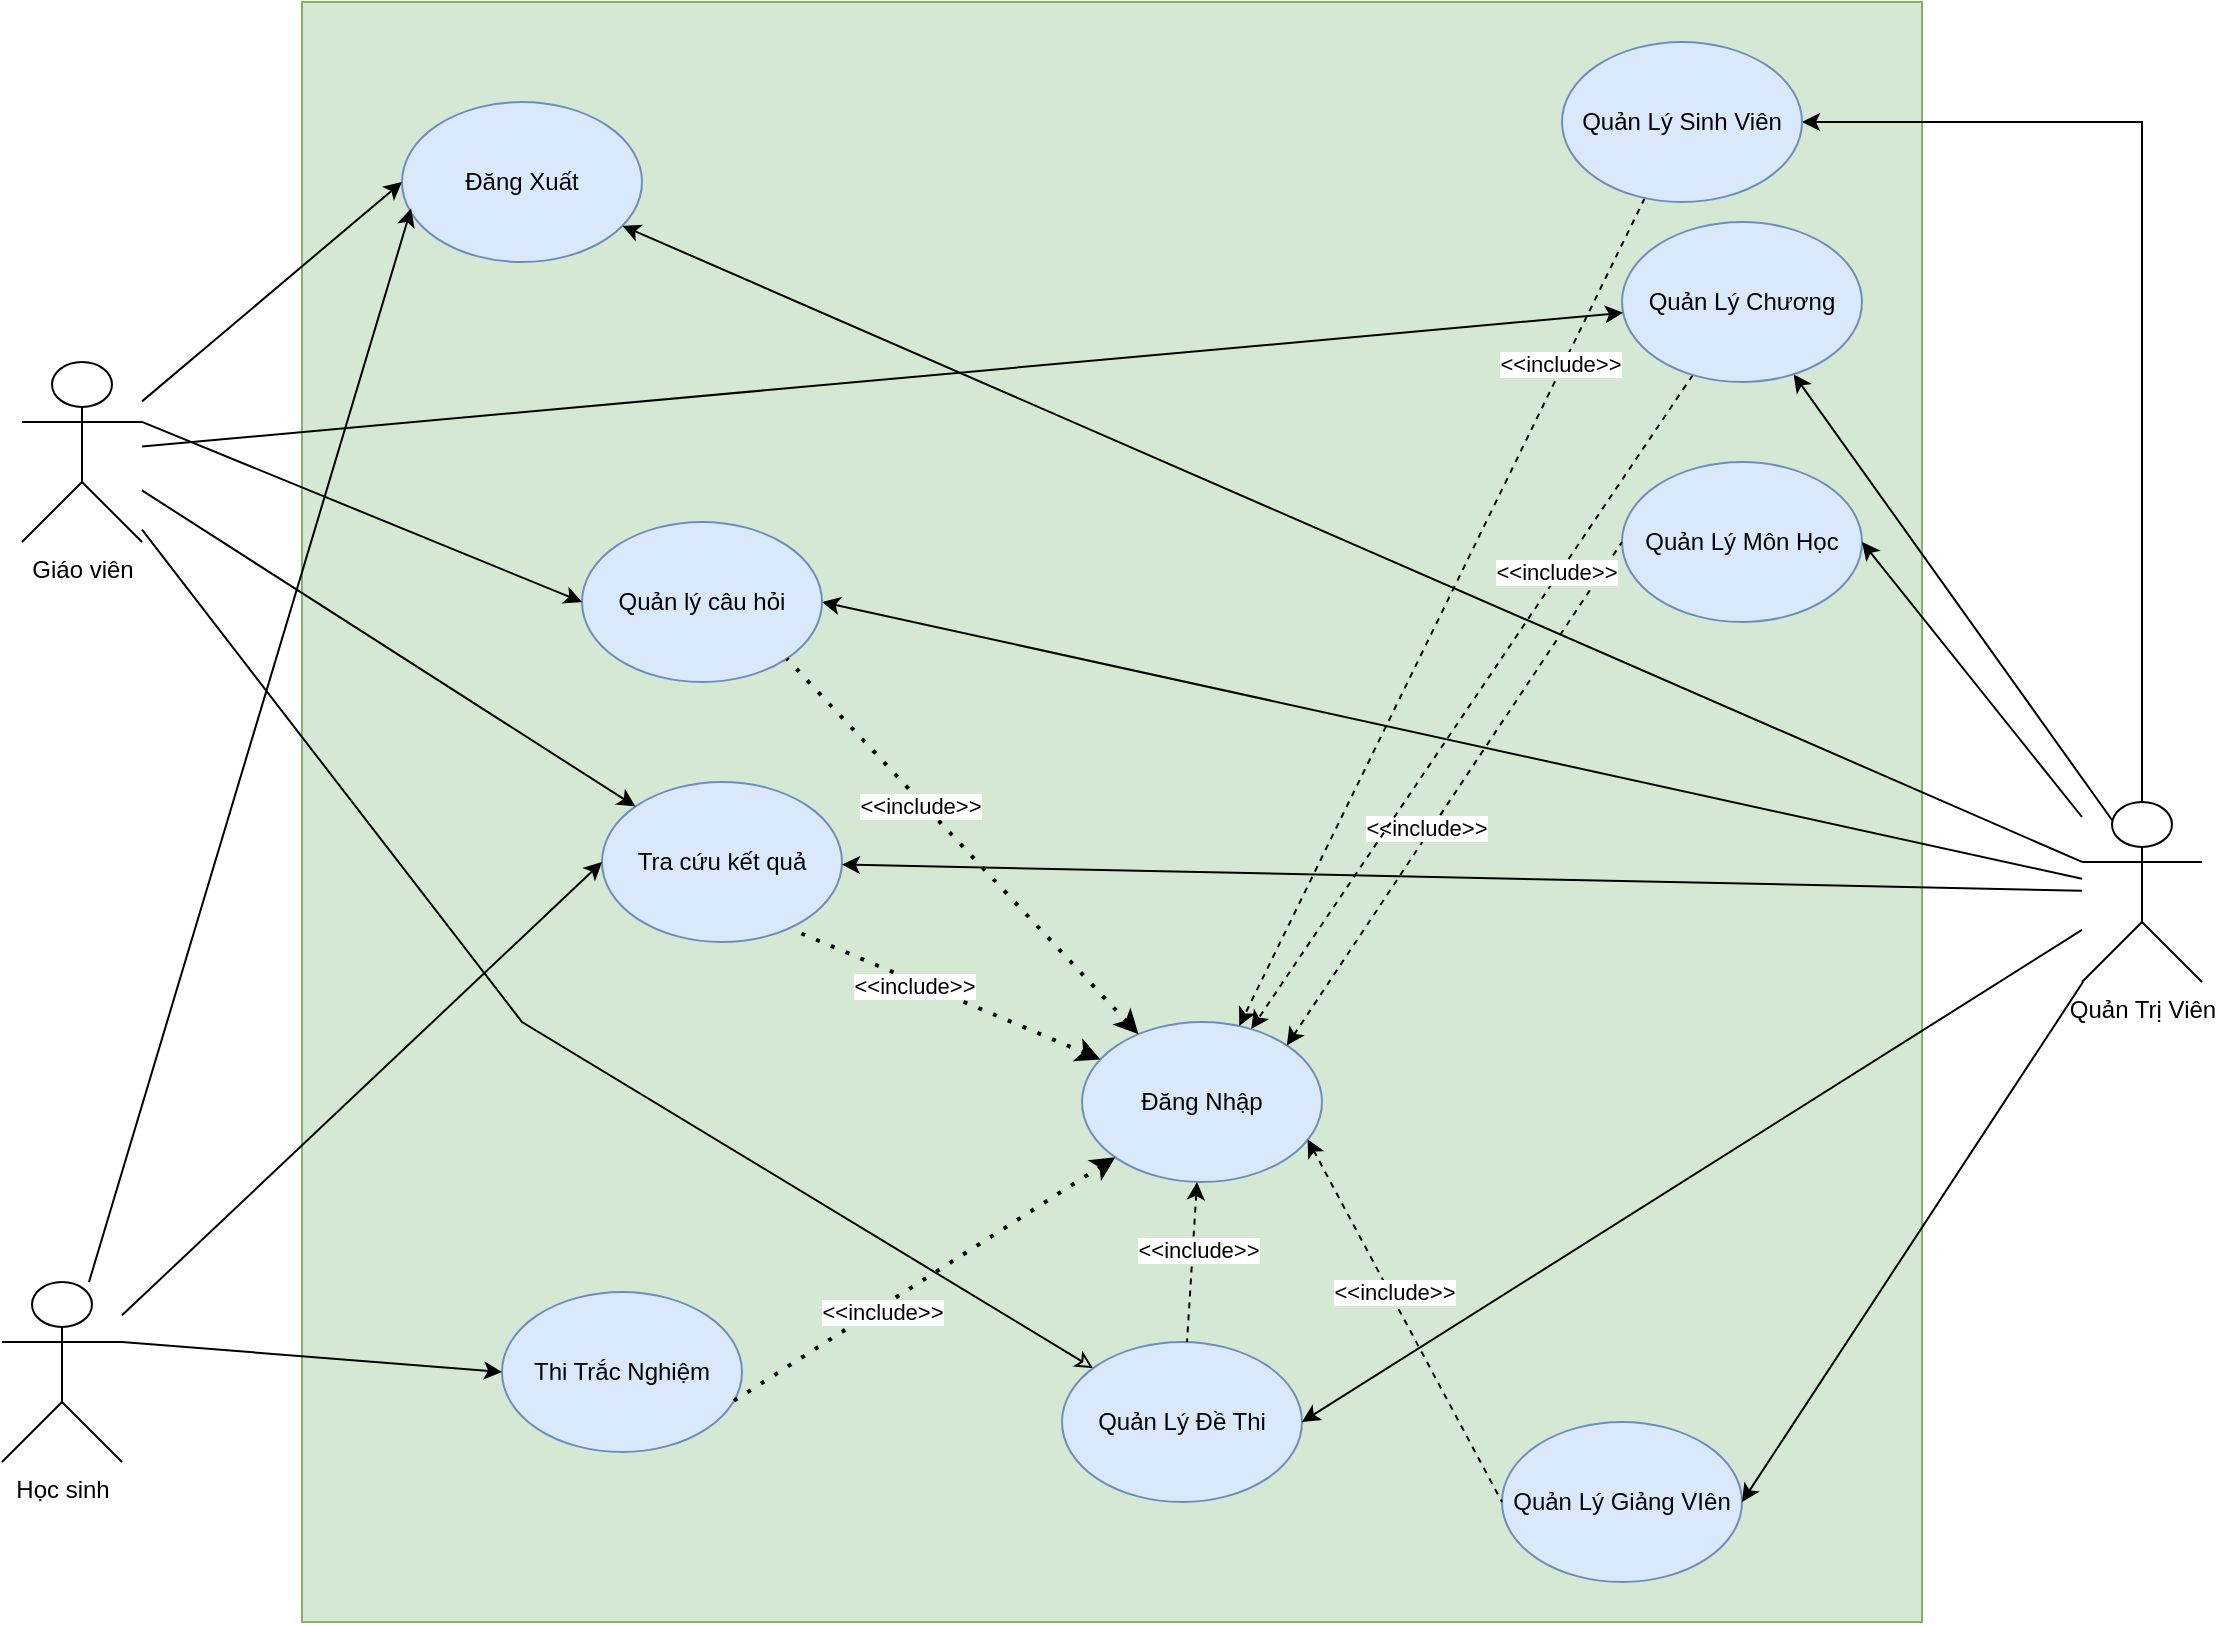 <mxfile version="22.1.11" type="device" pages="2">
  <diagram name="Trang-1" id="SUtpHRZysYcwdnRIezqp">
    <mxGraphModel dx="1972" dy="811" grid="1" gridSize="10" guides="1" tooltips="1" connect="1" arrows="1" fold="1" page="1" pageScale="1" pageWidth="827" pageHeight="1169" math="0" shadow="0">
      <root>
        <mxCell id="0" />
        <mxCell id="1" parent="0" />
        <mxCell id="XliUAWEANQiwk1mUZGUS-1" value="Quản Trị Viên" style="shape=umlActor;verticalLabelPosition=bottom;verticalAlign=top;html=1;outlineConnect=0;" parent="1" vertex="1">
          <mxGeometry x="950" y="450" width="60" height="90" as="geometry" />
        </mxCell>
        <mxCell id="sksLSkYZdCt6uy0x5Zyz-1" value="Giáo viên" style="shape=umlActor;verticalLabelPosition=bottom;verticalAlign=top;html=1;outlineConnect=0;" parent="1" vertex="1">
          <mxGeometry x="-80" y="230" width="60" height="90" as="geometry" />
        </mxCell>
        <mxCell id="sksLSkYZdCt6uy0x5Zyz-2" value="Học sinh" style="shape=umlActor;verticalLabelPosition=bottom;verticalAlign=top;html=1;outlineConnect=0;" parent="1" vertex="1">
          <mxGeometry x="-90" y="690" width="60" height="90" as="geometry" />
        </mxCell>
        <mxCell id="sksLSkYZdCt6uy0x5Zyz-5" value="" style="rounded=0;whiteSpace=wrap;html=1;fillColor=#d5e8d4;strokeColor=#82b366;" parent="1" vertex="1">
          <mxGeometry x="60" y="50" width="810" height="810" as="geometry" />
        </mxCell>
        <mxCell id="sksLSkYZdCt6uy0x5Zyz-9" value="Đăng Xuất" style="ellipse;whiteSpace=wrap;html=1;fillColor=#dae8fc;strokeColor=#6c8ebf;" parent="1" vertex="1">
          <mxGeometry x="110" y="100" width="120" height="80" as="geometry" />
        </mxCell>
        <mxCell id="sksLSkYZdCt6uy0x5Zyz-10" value="" style="endArrow=classic;html=1;rounded=0;entryX=0.038;entryY=0.666;entryDx=0;entryDy=0;entryPerimeter=0;startArrow=none;startFill=0;endFill=1;" parent="1" source="sksLSkYZdCt6uy0x5Zyz-2" target="sksLSkYZdCt6uy0x5Zyz-9" edge="1">
          <mxGeometry width="50" height="50" relative="1" as="geometry">
            <mxPoint x="-20" y="520" as="sourcePoint" />
            <mxPoint x="340" y="580" as="targetPoint" />
          </mxGeometry>
        </mxCell>
        <mxCell id="sksLSkYZdCt6uy0x5Zyz-12" value="" style="endArrow=classic;html=1;rounded=0;entryX=0;entryY=0.5;entryDx=0;entryDy=0;endFill=1;" parent="1" source="sksLSkYZdCt6uy0x5Zyz-1" target="sksLSkYZdCt6uy0x5Zyz-9" edge="1">
          <mxGeometry width="50" height="50" relative="1" as="geometry">
            <mxPoint x="-20" y="720" as="sourcePoint" />
            <mxPoint x="168" y="248" as="targetPoint" />
          </mxGeometry>
        </mxCell>
        <mxCell id="sksLSkYZdCt6uy0x5Zyz-14" value="" style="endArrow=none;html=1;rounded=0;entryX=0;entryY=0.333;entryDx=0;entryDy=0;entryPerimeter=0;startArrow=classic;startFill=1;" parent="1" source="sksLSkYZdCt6uy0x5Zyz-9" target="XliUAWEANQiwk1mUZGUS-1" edge="1">
          <mxGeometry width="50" height="50" relative="1" as="geometry">
            <mxPoint x="430" y="500" as="sourcePoint" />
            <mxPoint x="480" y="450" as="targetPoint" />
          </mxGeometry>
        </mxCell>
        <mxCell id="sksLSkYZdCt6uy0x5Zyz-19" value="Quản lý câu hỏi" style="ellipse;whiteSpace=wrap;html=1;fillColor=#dae8fc;strokeColor=#6c8ebf;" parent="1" vertex="1">
          <mxGeometry x="200" y="310" width="120" height="80" as="geometry" />
        </mxCell>
        <mxCell id="sksLSkYZdCt6uy0x5Zyz-20" value="Đăng Nhập" style="ellipse;whiteSpace=wrap;html=1;fillColor=#dae8fc;strokeColor=#6c8ebf;" parent="1" vertex="1">
          <mxGeometry x="450" y="560" width="120" height="80" as="geometry" />
        </mxCell>
        <mxCell id="sksLSkYZdCt6uy0x5Zyz-22" value="" style="endArrow=classic;html=1;rounded=0;entryX=0;entryY=0.5;entryDx=0;entryDy=0;exitX=1;exitY=0.333;exitDx=0;exitDy=0;exitPerimeter=0;endFill=1;" parent="1" source="sksLSkYZdCt6uy0x5Zyz-1" target="sksLSkYZdCt6uy0x5Zyz-19" edge="1">
          <mxGeometry width="50" height="50" relative="1" as="geometry">
            <mxPoint x="310" y="610" as="sourcePoint" />
            <mxPoint x="360" y="560" as="targetPoint" />
          </mxGeometry>
        </mxCell>
        <mxCell id="sksLSkYZdCt6uy0x5Zyz-23" value="" style="endArrow=none;dashed=1;html=1;dashPattern=1 3;strokeWidth=2;rounded=0;entryX=1;entryY=1;entryDx=0;entryDy=0;endFill=0;startArrow=classic;startFill=1;" parent="1" source="sksLSkYZdCt6uy0x5Zyz-20" target="sksLSkYZdCt6uy0x5Zyz-19" edge="1">
          <mxGeometry width="50" height="50" relative="1" as="geometry">
            <mxPoint x="310" y="610" as="sourcePoint" />
            <mxPoint x="360" y="560" as="targetPoint" />
          </mxGeometry>
        </mxCell>
        <mxCell id="sksLSkYZdCt6uy0x5Zyz-24" value="&amp;lt;&amp;lt;include&amp;gt;&amp;gt;" style="edgeLabel;html=1;align=center;verticalAlign=middle;resizable=0;points=[];" parent="sksLSkYZdCt6uy0x5Zyz-23" vertex="1" connectable="0">
          <mxGeometry x="0.229" y="2" relative="1" as="geometry">
            <mxPoint as="offset" />
          </mxGeometry>
        </mxCell>
        <mxCell id="sksLSkYZdCt6uy0x5Zyz-26" value="Thi Trắc Nghiệm" style="ellipse;whiteSpace=wrap;html=1;fillColor=#dae8fc;strokeColor=#6c8ebf;" parent="1" vertex="1">
          <mxGeometry x="160" y="695" width="120" height="80" as="geometry" />
        </mxCell>
        <mxCell id="sksLSkYZdCt6uy0x5Zyz-27" value="" style="endArrow=classic;html=1;rounded=0;exitX=1;exitY=0.333;exitDx=0;exitDy=0;exitPerimeter=0;entryX=0;entryY=0.5;entryDx=0;entryDy=0;endFill=1;" parent="1" source="sksLSkYZdCt6uy0x5Zyz-2" target="sksLSkYZdCt6uy0x5Zyz-26" edge="1">
          <mxGeometry width="50" height="50" relative="1" as="geometry">
            <mxPoint x="280" y="540" as="sourcePoint" />
            <mxPoint x="330" y="490" as="targetPoint" />
          </mxGeometry>
        </mxCell>
        <mxCell id="sksLSkYZdCt6uy0x5Zyz-28" value="Tra cứu kết quả" style="ellipse;whiteSpace=wrap;html=1;fillColor=#dae8fc;strokeColor=#6c8ebf;" parent="1" vertex="1">
          <mxGeometry x="210" y="440" width="120" height="80" as="geometry" />
        </mxCell>
        <mxCell id="sksLSkYZdCt6uy0x5Zyz-29" value="" style="endArrow=classic;html=1;rounded=0;entryX=0;entryY=0.5;entryDx=0;entryDy=0;endFill=1;" parent="1" source="sksLSkYZdCt6uy0x5Zyz-2" target="sksLSkYZdCt6uy0x5Zyz-28" edge="1">
          <mxGeometry width="50" height="50" relative="1" as="geometry">
            <mxPoint x="360" y="620" as="sourcePoint" />
            <mxPoint x="410" y="570" as="targetPoint" />
          </mxGeometry>
        </mxCell>
        <mxCell id="sksLSkYZdCt6uy0x5Zyz-30" value="" style="endArrow=none;dashed=1;html=1;dashPattern=1 3;strokeWidth=2;rounded=0;endFill=0;startArrow=classic;startFill=1;entryX=0.817;entryY=0.938;entryDx=0;entryDy=0;entryPerimeter=0;" parent="1" source="sksLSkYZdCt6uy0x5Zyz-20" target="sksLSkYZdCt6uy0x5Zyz-28" edge="1">
          <mxGeometry width="50" height="50" relative="1" as="geometry">
            <mxPoint x="427" y="818" as="sourcePoint" />
            <mxPoint x="232" y="778" as="targetPoint" />
          </mxGeometry>
        </mxCell>
        <mxCell id="sksLSkYZdCt6uy0x5Zyz-31" value="&amp;lt;&amp;lt;include&amp;gt;&amp;gt;" style="edgeLabel;html=1;align=center;verticalAlign=middle;resizable=0;points=[];" parent="sksLSkYZdCt6uy0x5Zyz-30" vertex="1" connectable="0">
          <mxGeometry x="0.229" y="2" relative="1" as="geometry">
            <mxPoint as="offset" />
          </mxGeometry>
        </mxCell>
        <mxCell id="sksLSkYZdCt6uy0x5Zyz-32" value="" style="endArrow=none;dashed=1;html=1;dashPattern=1 3;strokeWidth=2;rounded=0;entryX=0.95;entryY=0.696;entryDx=0;entryDy=0;endFill=0;startArrow=classic;startFill=1;entryPerimeter=0;" parent="1" source="sksLSkYZdCt6uy0x5Zyz-20" target="sksLSkYZdCt6uy0x5Zyz-26" edge="1">
          <mxGeometry width="50" height="50" relative="1" as="geometry">
            <mxPoint x="490" y="620" as="sourcePoint" />
            <mxPoint x="242" y="788" as="targetPoint" />
          </mxGeometry>
        </mxCell>
        <mxCell id="sksLSkYZdCt6uy0x5Zyz-33" value="&amp;lt;&amp;lt;include&amp;gt;&amp;gt;" style="edgeLabel;html=1;align=center;verticalAlign=middle;resizable=0;points=[];" parent="sksLSkYZdCt6uy0x5Zyz-32" vertex="1" connectable="0">
          <mxGeometry x="0.229" y="2" relative="1" as="geometry">
            <mxPoint as="offset" />
          </mxGeometry>
        </mxCell>
        <mxCell id="sksLSkYZdCt6uy0x5Zyz-35" value="" style="endArrow=none;html=1;rounded=0;exitX=1;exitY=0.5;exitDx=0;exitDy=0;endFill=0;startArrow=classic;startFill=1;" parent="1" source="sksLSkYZdCt6uy0x5Zyz-19" target="XliUAWEANQiwk1mUZGUS-1" edge="1">
          <mxGeometry width="50" height="50" relative="1" as="geometry">
            <mxPoint x="700" y="660" as="sourcePoint" />
            <mxPoint x="750" y="610" as="targetPoint" />
          </mxGeometry>
        </mxCell>
        <mxCell id="sksLSkYZdCt6uy0x5Zyz-41" value="Quản Lý Môn Học" style="ellipse;whiteSpace=wrap;html=1;fillColor=#dae8fc;strokeColor=#6c8ebf;" parent="1" vertex="1">
          <mxGeometry x="720" y="280" width="120" height="80" as="geometry" />
        </mxCell>
        <mxCell id="sksLSkYZdCt6uy0x5Zyz-42" value="" style="endArrow=classic;html=1;rounded=0;entryX=1;entryY=0.5;entryDx=0;entryDy=0;" parent="1" source="XliUAWEANQiwk1mUZGUS-1" target="sksLSkYZdCt6uy0x5Zyz-41" edge="1">
          <mxGeometry width="50" height="50" relative="1" as="geometry">
            <mxPoint x="420" y="640" as="sourcePoint" />
            <mxPoint x="470" y="590" as="targetPoint" />
          </mxGeometry>
        </mxCell>
        <mxCell id="XRTRLFMjSl1A3E3SzHaw-1" style="rounded=0;orthogonalLoop=1;jettySize=auto;html=1;startArrow=classic;startFill=0;endArrow=none;endFill=0;" parent="1" source="sksLSkYZdCt6uy0x5Zyz-43" target="sksLSkYZdCt6uy0x5Zyz-1" edge="1">
          <mxGeometry relative="1" as="geometry">
            <Array as="points">
              <mxPoint x="170" y="560" />
            </Array>
          </mxGeometry>
        </mxCell>
        <mxCell id="sksLSkYZdCt6uy0x5Zyz-43" value="Quản Lý Đề Thi" style="ellipse;whiteSpace=wrap;html=1;fillColor=#dae8fc;strokeColor=#6c8ebf;" parent="1" vertex="1">
          <mxGeometry x="440" y="720" width="120" height="80" as="geometry" />
        </mxCell>
        <mxCell id="sksLSkYZdCt6uy0x5Zyz-44" value="Quản Lý Giảng VIên" style="ellipse;whiteSpace=wrap;html=1;fillColor=#dae8fc;strokeColor=#6c8ebf;" parent="1" vertex="1">
          <mxGeometry x="660" y="760" width="120" height="80" as="geometry" />
        </mxCell>
        <mxCell id="sksLSkYZdCt6uy0x5Zyz-45" value="" style="endArrow=classic;html=1;rounded=0;entryX=1;entryY=0.5;entryDx=0;entryDy=0;" parent="1" source="XliUAWEANQiwk1mUZGUS-1" target="sksLSkYZdCt6uy0x5Zyz-43" edge="1">
          <mxGeometry width="50" height="50" relative="1" as="geometry">
            <mxPoint x="590" y="550" as="sourcePoint" />
            <mxPoint x="640" y="500" as="targetPoint" />
          </mxGeometry>
        </mxCell>
        <mxCell id="sksLSkYZdCt6uy0x5Zyz-46" value="" style="endArrow=classic;html=1;rounded=0;entryX=1;entryY=0.5;entryDx=0;entryDy=0;" parent="1" source="XliUAWEANQiwk1mUZGUS-1" target="sksLSkYZdCt6uy0x5Zyz-44" edge="1">
          <mxGeometry width="50" height="50" relative="1" as="geometry">
            <mxPoint x="590" y="550" as="sourcePoint" />
            <mxPoint x="640" y="500" as="targetPoint" />
          </mxGeometry>
        </mxCell>
        <mxCell id="sksLSkYZdCt6uy0x5Zyz-47" value="" style="endArrow=none;dashed=1;html=1;rounded=0;exitX=1;exitY=0;exitDx=0;exitDy=0;entryX=0;entryY=0.5;entryDx=0;entryDy=0;endFill=0;startArrow=classic;startFill=1;" parent="1" source="sksLSkYZdCt6uy0x5Zyz-20" target="sksLSkYZdCt6uy0x5Zyz-41" edge="1">
          <mxGeometry width="50" height="50" relative="1" as="geometry">
            <mxPoint x="590" y="630" as="sourcePoint" />
            <mxPoint x="640" y="580" as="targetPoint" />
          </mxGeometry>
        </mxCell>
        <mxCell id="sksLSkYZdCt6uy0x5Zyz-48" value="&amp;lt;&amp;lt;include&amp;gt;&amp;gt;" style="edgeLabel;html=1;align=center;verticalAlign=middle;resizable=0;points=[];" parent="sksLSkYZdCt6uy0x5Zyz-47" vertex="1" connectable="0">
          <mxGeometry x="-0.148" y="2" relative="1" as="geometry">
            <mxPoint as="offset" />
          </mxGeometry>
        </mxCell>
        <mxCell id="sksLSkYZdCt6uy0x5Zyz-51" value="" style="endArrow=none;dashed=1;html=1;rounded=0;endFill=0;startArrow=classic;startFill=1;" parent="1" source="sksLSkYZdCt6uy0x5Zyz-20" target="sksLSkYZdCt6uy0x5Zyz-43" edge="1">
          <mxGeometry width="50" height="50" relative="1" as="geometry">
            <mxPoint x="512" y="592" as="sourcePoint" />
            <mxPoint x="700" y="430" as="targetPoint" />
          </mxGeometry>
        </mxCell>
        <mxCell id="sksLSkYZdCt6uy0x5Zyz-52" value="&amp;lt;&amp;lt;include&amp;gt;&amp;gt;" style="edgeLabel;html=1;align=center;verticalAlign=middle;resizable=0;points=[];" parent="sksLSkYZdCt6uy0x5Zyz-51" vertex="1" connectable="0">
          <mxGeometry x="-0.148" y="2" relative="1" as="geometry">
            <mxPoint as="offset" />
          </mxGeometry>
        </mxCell>
        <mxCell id="sksLSkYZdCt6uy0x5Zyz-53" value="" style="endArrow=none;dashed=1;html=1;rounded=0;exitX=0.94;exitY=0.733;exitDx=0;exitDy=0;entryX=0;entryY=0.5;entryDx=0;entryDy=0;endFill=0;exitPerimeter=0;startArrow=classic;startFill=1;" parent="1" source="sksLSkYZdCt6uy0x5Zyz-20" target="sksLSkYZdCt6uy0x5Zyz-44" edge="1">
          <mxGeometry width="50" height="50" relative="1" as="geometry">
            <mxPoint x="522" y="602" as="sourcePoint" />
            <mxPoint x="710" y="440" as="targetPoint" />
          </mxGeometry>
        </mxCell>
        <mxCell id="sksLSkYZdCt6uy0x5Zyz-54" value="&amp;lt;&amp;lt;include&amp;gt;&amp;gt;" style="edgeLabel;html=1;align=center;verticalAlign=middle;resizable=0;points=[];" parent="sksLSkYZdCt6uy0x5Zyz-53" vertex="1" connectable="0">
          <mxGeometry x="-0.148" y="2" relative="1" as="geometry">
            <mxPoint as="offset" />
          </mxGeometry>
        </mxCell>
        <mxCell id="5PdgZUG-WtJZ_N_17yhF-7" style="rounded=0;orthogonalLoop=1;jettySize=auto;html=1;dashed=1;" parent="1" source="5PdgZUG-WtJZ_N_17yhF-5" target="sksLSkYZdCt6uy0x5Zyz-20" edge="1">
          <mxGeometry relative="1" as="geometry" />
        </mxCell>
        <mxCell id="5PdgZUG-WtJZ_N_17yhF-8" value="&amp;lt;&amp;lt;include&amp;gt;&amp;gt;" style="edgeLabel;html=1;align=center;verticalAlign=middle;resizable=0;points=[];" parent="5PdgZUG-WtJZ_N_17yhF-7" vertex="1" connectable="0">
          <mxGeometry x="-0.393" y="-2" relative="1" as="geometry">
            <mxPoint as="offset" />
          </mxGeometry>
        </mxCell>
        <mxCell id="5PdgZUG-WtJZ_N_17yhF-5" value="Quản Lý Chương" style="ellipse;whiteSpace=wrap;html=1;fillColor=#dae8fc;strokeColor=#6c8ebf;" parent="1" vertex="1">
          <mxGeometry x="720" y="160" width="120" height="80" as="geometry" />
        </mxCell>
        <mxCell id="5PdgZUG-WtJZ_N_17yhF-6" style="rounded=0;orthogonalLoop=1;jettySize=auto;html=1;exitX=0.25;exitY=0.1;exitDx=0;exitDy=0;exitPerimeter=0;" parent="1" source="XliUAWEANQiwk1mUZGUS-1" target="5PdgZUG-WtJZ_N_17yhF-5" edge="1">
          <mxGeometry relative="1" as="geometry" />
        </mxCell>
        <mxCell id="ZFWCI6rbcMhGmqInNy1j-1" style="rounded=0;orthogonalLoop=1;jettySize=auto;html=1;" parent="1" source="sksLSkYZdCt6uy0x5Zyz-1" target="sksLSkYZdCt6uy0x5Zyz-28" edge="1">
          <mxGeometry relative="1" as="geometry" />
        </mxCell>
        <mxCell id="ZFWCI6rbcMhGmqInNy1j-3" style="edgeStyle=orthogonalEdgeStyle;rounded=0;orthogonalLoop=1;jettySize=auto;html=1;endArrow=none;endFill=0;startArrow=classic;startFill=1;" parent="1" source="ZFWCI6rbcMhGmqInNy1j-2" target="XliUAWEANQiwk1mUZGUS-1" edge="1">
          <mxGeometry relative="1" as="geometry" />
        </mxCell>
        <mxCell id="ZFWCI6rbcMhGmqInNy1j-4" style="rounded=0;orthogonalLoop=1;jettySize=auto;html=1;dashed=1;" parent="1" source="ZFWCI6rbcMhGmqInNy1j-2" target="sksLSkYZdCt6uy0x5Zyz-20" edge="1">
          <mxGeometry relative="1" as="geometry" />
        </mxCell>
        <mxCell id="ZFWCI6rbcMhGmqInNy1j-6" value="&amp;lt;&amp;lt;include&amp;gt;&amp;gt;" style="edgeLabel;html=1;align=center;verticalAlign=middle;resizable=0;points=[];" parent="ZFWCI6rbcMhGmqInNy1j-4" vertex="1" connectable="0">
          <mxGeometry x="-0.597" y="-2" relative="1" as="geometry">
            <mxPoint as="offset" />
          </mxGeometry>
        </mxCell>
        <mxCell id="ZFWCI6rbcMhGmqInNy1j-2" value="Quản Lý Sinh Viên" style="ellipse;whiteSpace=wrap;html=1;fillColor=#dae8fc;strokeColor=#6c8ebf;" parent="1" vertex="1">
          <mxGeometry x="690" y="70" width="120" height="80" as="geometry" />
        </mxCell>
        <mxCell id="XRTRLFMjSl1A3E3SzHaw-4" style="rounded=0;orthogonalLoop=1;jettySize=auto;html=1;" parent="1" source="sksLSkYZdCt6uy0x5Zyz-1" target="5PdgZUG-WtJZ_N_17yhF-5" edge="1">
          <mxGeometry relative="1" as="geometry" />
        </mxCell>
        <mxCell id="PfDJLeCe6VTguh8s4rkP-1" style="rounded=0;orthogonalLoop=1;jettySize=auto;html=1;" parent="1" source="XliUAWEANQiwk1mUZGUS-1" target="sksLSkYZdCt6uy0x5Zyz-28" edge="1">
          <mxGeometry relative="1" as="geometry" />
        </mxCell>
      </root>
    </mxGraphModel>
  </diagram>
  <diagram id="YdGmXiDNryvtI-X3B00e" name="Trang-2">
    <mxGraphModel dx="934" dy="682" grid="1" gridSize="10" guides="1" tooltips="1" connect="1" arrows="1" fold="1" page="1" pageScale="1" pageWidth="827" pageHeight="1169" math="0" shadow="0">
      <root>
        <mxCell id="0" />
        <mxCell id="1" parent="0" />
      </root>
    </mxGraphModel>
  </diagram>
</mxfile>
